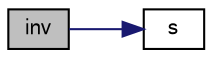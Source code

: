 digraph "inv"
{
  bgcolor="transparent";
  edge [fontname="FreeSans",fontsize="10",labelfontname="FreeSans",labelfontsize="10"];
  node [fontname="FreeSans",fontsize="10",shape=record];
  rankdir="LR";
  Node3361 [label="inv",height=0.2,width=0.4,color="black", fillcolor="grey75", style="filled", fontcolor="black"];
  Node3361 -> Node3362 [color="midnightblue",fontsize="10",style="solid",fontname="FreeSans"];
  Node3362 [label="s",height=0.2,width=0.4,color="black",URL="$a18905.html#abb9c4233033fad2ad0206cd4adad3b9f"];
}
